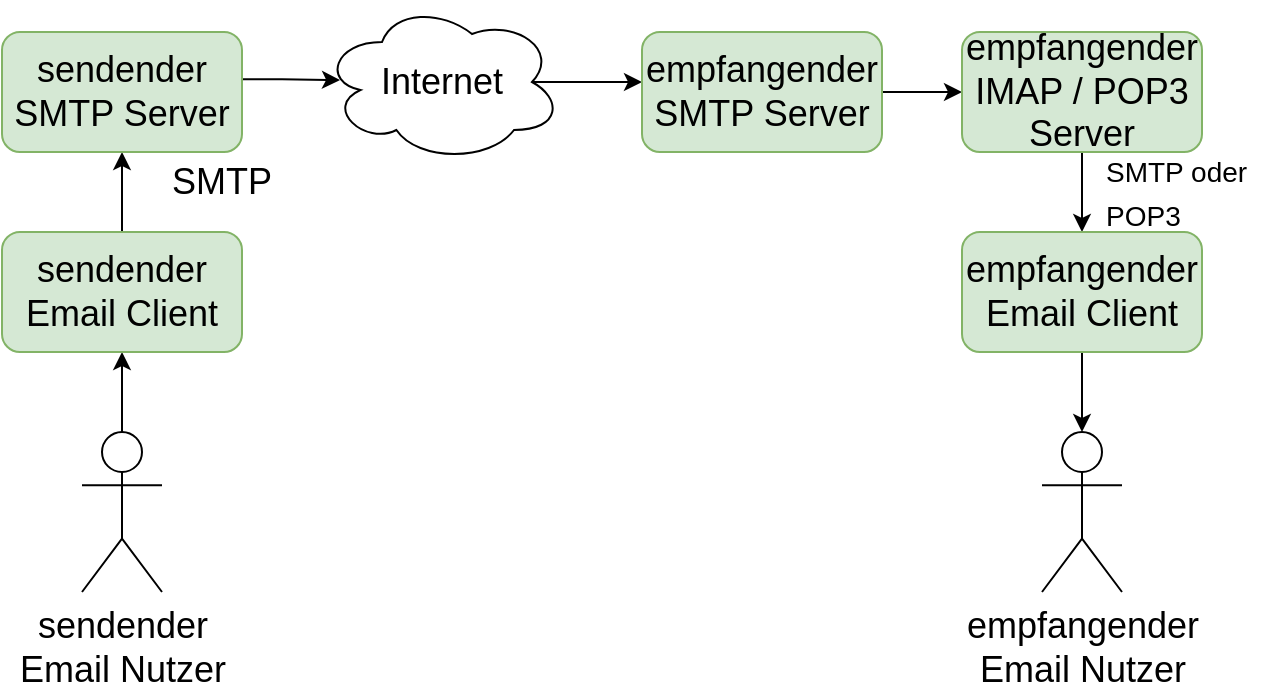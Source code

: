 <mxfile version="16.5.3" type="device"><diagram id="LSClIus3ZWv1KgHy13dX" name="Page-1"><mxGraphModel dx="756" dy="440" grid="1" gridSize="10" guides="1" tooltips="1" connect="1" arrows="1" fold="1" page="1" pageScale="1" pageWidth="827" pageHeight="1169" math="0" shadow="0"><root><mxCell id="0"/><mxCell id="1" parent="0"/><mxCell id="sEfTMD72gbMMDBAPCO5z-3" style="edgeStyle=orthogonalEdgeStyle;rounded=0;orthogonalLoop=1;jettySize=auto;html=1;entryX=0.5;entryY=1;entryDx=0;entryDy=0;" edge="1" parent="1" source="sEfTMD72gbMMDBAPCO5z-1" target="sEfTMD72gbMMDBAPCO5z-2"><mxGeometry relative="1" as="geometry"/></mxCell><mxCell id="sEfTMD72gbMMDBAPCO5z-1" value="&lt;font style=&quot;font-size: 18px&quot;&gt;sendender&lt;br&gt;Email Nutzer&lt;/font&gt;" style="shape=umlActor;verticalLabelPosition=bottom;verticalAlign=top;html=1;outlineConnect=0;" vertex="1" parent="1"><mxGeometry x="280" y="800" width="40" height="80" as="geometry"/></mxCell><mxCell id="sEfTMD72gbMMDBAPCO5z-5" style="edgeStyle=orthogonalEdgeStyle;rounded=0;orthogonalLoop=1;jettySize=auto;html=1;entryX=0.5;entryY=1;entryDx=0;entryDy=0;fontSize=18;" edge="1" parent="1" source="sEfTMD72gbMMDBAPCO5z-2" target="sEfTMD72gbMMDBAPCO5z-4"><mxGeometry relative="1" as="geometry"/></mxCell><mxCell id="sEfTMD72gbMMDBAPCO5z-2" value="&lt;font style=&quot;font-size: 18px&quot;&gt;sendender&lt;br&gt;Email Client&lt;/font&gt;" style="rounded=1;whiteSpace=wrap;html=1;fillColor=#d5e8d4;strokeColor=#82b366;" vertex="1" parent="1"><mxGeometry x="240" y="700" width="120" height="60" as="geometry"/></mxCell><mxCell id="sEfTMD72gbMMDBAPCO5z-9" style="edgeStyle=orthogonalEdgeStyle;rounded=0;orthogonalLoop=1;jettySize=auto;html=1;entryX=0.075;entryY=0.488;entryDx=0;entryDy=0;entryPerimeter=0;fontSize=18;exitX=0.998;exitY=0.394;exitDx=0;exitDy=0;exitPerimeter=0;" edge="1" parent="1" source="sEfTMD72gbMMDBAPCO5z-4" target="sEfTMD72gbMMDBAPCO5z-7"><mxGeometry relative="1" as="geometry"><mxPoint x="362" y="624" as="sourcePoint"/></mxGeometry></mxCell><mxCell id="sEfTMD72gbMMDBAPCO5z-4" value="&lt;font style=&quot;font-size: 18px&quot;&gt;sendender&lt;br&gt;SMTP Server&lt;/font&gt;" style="rounded=1;whiteSpace=wrap;html=1;fillColor=#d5e8d4;strokeColor=#82b366;" vertex="1" parent="1"><mxGeometry x="240" y="600" width="120" height="60" as="geometry"/></mxCell><mxCell id="sEfTMD72gbMMDBAPCO5z-6" value="SMTP" style="text;html=1;strokeColor=none;fillColor=none;align=center;verticalAlign=middle;whiteSpace=wrap;rounded=0;fontSize=18;" vertex="1" parent="1"><mxGeometry x="320" y="660" width="60" height="30" as="geometry"/></mxCell><mxCell id="sEfTMD72gbMMDBAPCO5z-10" style="edgeStyle=orthogonalEdgeStyle;rounded=0;orthogonalLoop=1;jettySize=auto;html=1;exitX=0.875;exitY=0.5;exitDx=0;exitDy=0;exitPerimeter=0;fontSize=18;entryX=0;entryY=0.417;entryDx=0;entryDy=0;entryPerimeter=0;" edge="1" parent="1" source="sEfTMD72gbMMDBAPCO5z-7" target="sEfTMD72gbMMDBAPCO5z-8"><mxGeometry relative="1" as="geometry"><mxPoint x="550" y="625" as="targetPoint"/></mxGeometry></mxCell><mxCell id="sEfTMD72gbMMDBAPCO5z-7" value="Internet" style="ellipse;shape=cloud;whiteSpace=wrap;html=1;fontSize=18;" vertex="1" parent="1"><mxGeometry x="400" y="585" width="120" height="80" as="geometry"/></mxCell><mxCell id="sEfTMD72gbMMDBAPCO5z-12" style="edgeStyle=orthogonalEdgeStyle;rounded=0;orthogonalLoop=1;jettySize=auto;html=1;entryX=0;entryY=0.5;entryDx=0;entryDy=0;fontSize=18;" edge="1" parent="1" source="sEfTMD72gbMMDBAPCO5z-8" target="sEfTMD72gbMMDBAPCO5z-11"><mxGeometry relative="1" as="geometry"/></mxCell><mxCell id="sEfTMD72gbMMDBAPCO5z-8" value="&lt;font style=&quot;font-size: 18px&quot;&gt;empfangender&lt;br&gt;SMTP Server&lt;/font&gt;" style="rounded=1;whiteSpace=wrap;html=1;fillColor=#d5e8d4;strokeColor=#82b366;" vertex="1" parent="1"><mxGeometry x="560" y="600" width="120" height="60" as="geometry"/></mxCell><mxCell id="sEfTMD72gbMMDBAPCO5z-16" value="" style="edgeStyle=orthogonalEdgeStyle;rounded=0;orthogonalLoop=1;jettySize=auto;html=1;fontSize=18;" edge="1" parent="1" source="sEfTMD72gbMMDBAPCO5z-11" target="sEfTMD72gbMMDBAPCO5z-13"><mxGeometry relative="1" as="geometry"/></mxCell><mxCell id="sEfTMD72gbMMDBAPCO5z-11" value="&lt;font style=&quot;font-size: 18px&quot;&gt;empfangender&lt;br&gt;IMAP / POP3 Server&lt;/font&gt;" style="rounded=1;whiteSpace=wrap;html=1;fillColor=#d5e8d4;strokeColor=#82b366;" vertex="1" parent="1"><mxGeometry x="720" y="600" width="120" height="60" as="geometry"/></mxCell><mxCell id="sEfTMD72gbMMDBAPCO5z-19" style="edgeStyle=orthogonalEdgeStyle;rounded=0;orthogonalLoop=1;jettySize=auto;html=1;entryX=0.5;entryY=0;entryDx=0;entryDy=0;entryPerimeter=0;fontSize=14;" edge="1" parent="1" source="sEfTMD72gbMMDBAPCO5z-13" target="sEfTMD72gbMMDBAPCO5z-18"><mxGeometry relative="1" as="geometry"/></mxCell><mxCell id="sEfTMD72gbMMDBAPCO5z-13" value="&lt;font style=&quot;font-size: 18px&quot;&gt;empfangender&lt;br&gt;Email Client&lt;/font&gt;" style="rounded=1;whiteSpace=wrap;html=1;fillColor=#d5e8d4;strokeColor=#82b366;" vertex="1" parent="1"><mxGeometry x="720" y="700" width="120" height="60" as="geometry"/></mxCell><mxCell id="sEfTMD72gbMMDBAPCO5z-17" value="&lt;font style=&quot;font-size: 14px&quot;&gt;&lt;font style=&quot;font-size: 14px&quot;&gt;SMTP oder&lt;br&gt;&lt;/font&gt;POP3&lt;/font&gt;" style="text;html=1;strokeColor=none;fillColor=none;align=left;verticalAlign=middle;whiteSpace=wrap;rounded=0;fontSize=18;" vertex="1" parent="1"><mxGeometry x="790" y="665" width="80" height="30" as="geometry"/></mxCell><mxCell id="sEfTMD72gbMMDBAPCO5z-18" value="&lt;font style=&quot;font-size: 18px&quot;&gt;empfangender&lt;br&gt;Email Nutzer&lt;/font&gt;" style="shape=umlActor;verticalLabelPosition=bottom;verticalAlign=top;html=1;outlineConnect=0;" vertex="1" parent="1"><mxGeometry x="760" y="800" width="40" height="80" as="geometry"/></mxCell></root></mxGraphModel></diagram></mxfile>